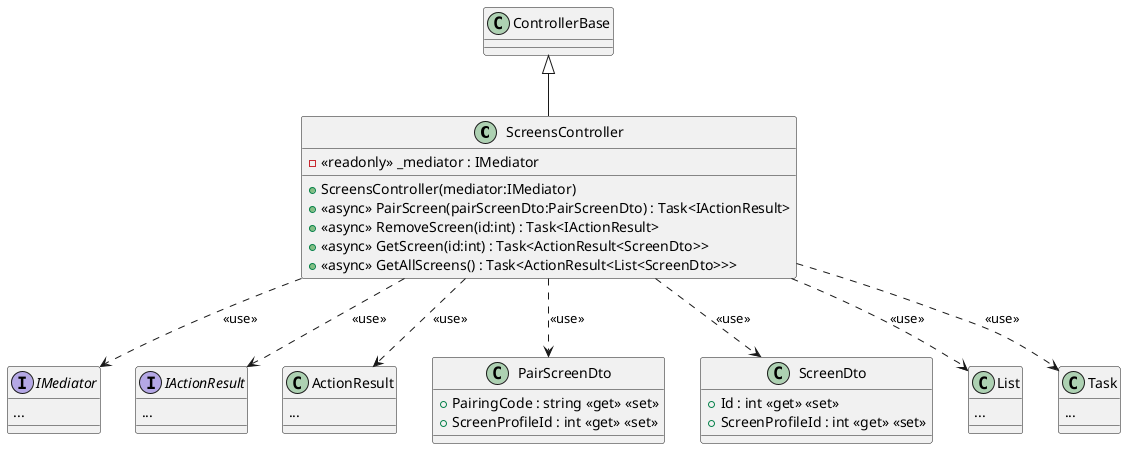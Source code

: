@startuml
class ScreensController {
    - <<readonly>> _mediator : IMediator
    + ScreensController(mediator:IMediator)
    + <<async>> PairScreen(pairScreenDto:PairScreenDto) : Task<IActionResult>
    + <<async>> RemoveScreen(id:int) : Task<IActionResult>
    + <<async>> GetScreen(id:int) : Task<ActionResult<ScreenDto>>
    + <<async>> GetAllScreens() : Task<ActionResult<List<ScreenDto>>>
}
ControllerBase <|-- ScreensController
interface IMediator {
...
}
ScreensController ..> IMediator: <<use>>
interface IActionResult {
...
}
ScreensController ..> IActionResult: <<use>>
class ActionResult {
...
}
ScreensController ..> ActionResult: <<use>>
ScreensController ..> PairScreenDto: <<use>>
class PairScreenDto {
    + PairingCode : string <<get>> <<set>>
    + ScreenProfileId : int <<get>> <<set>>
}
ScreensController ..> ScreenDto: <<use>>
class ScreenDto {
    + Id : int <<get>> <<set>>
    + ScreenProfileId : int <<get>> <<set>>
}
class List {
...
}
ScreensController ..> List: <<use>>
class Task {
...
}
ScreensController ..> Task: <<use>>
@enduml